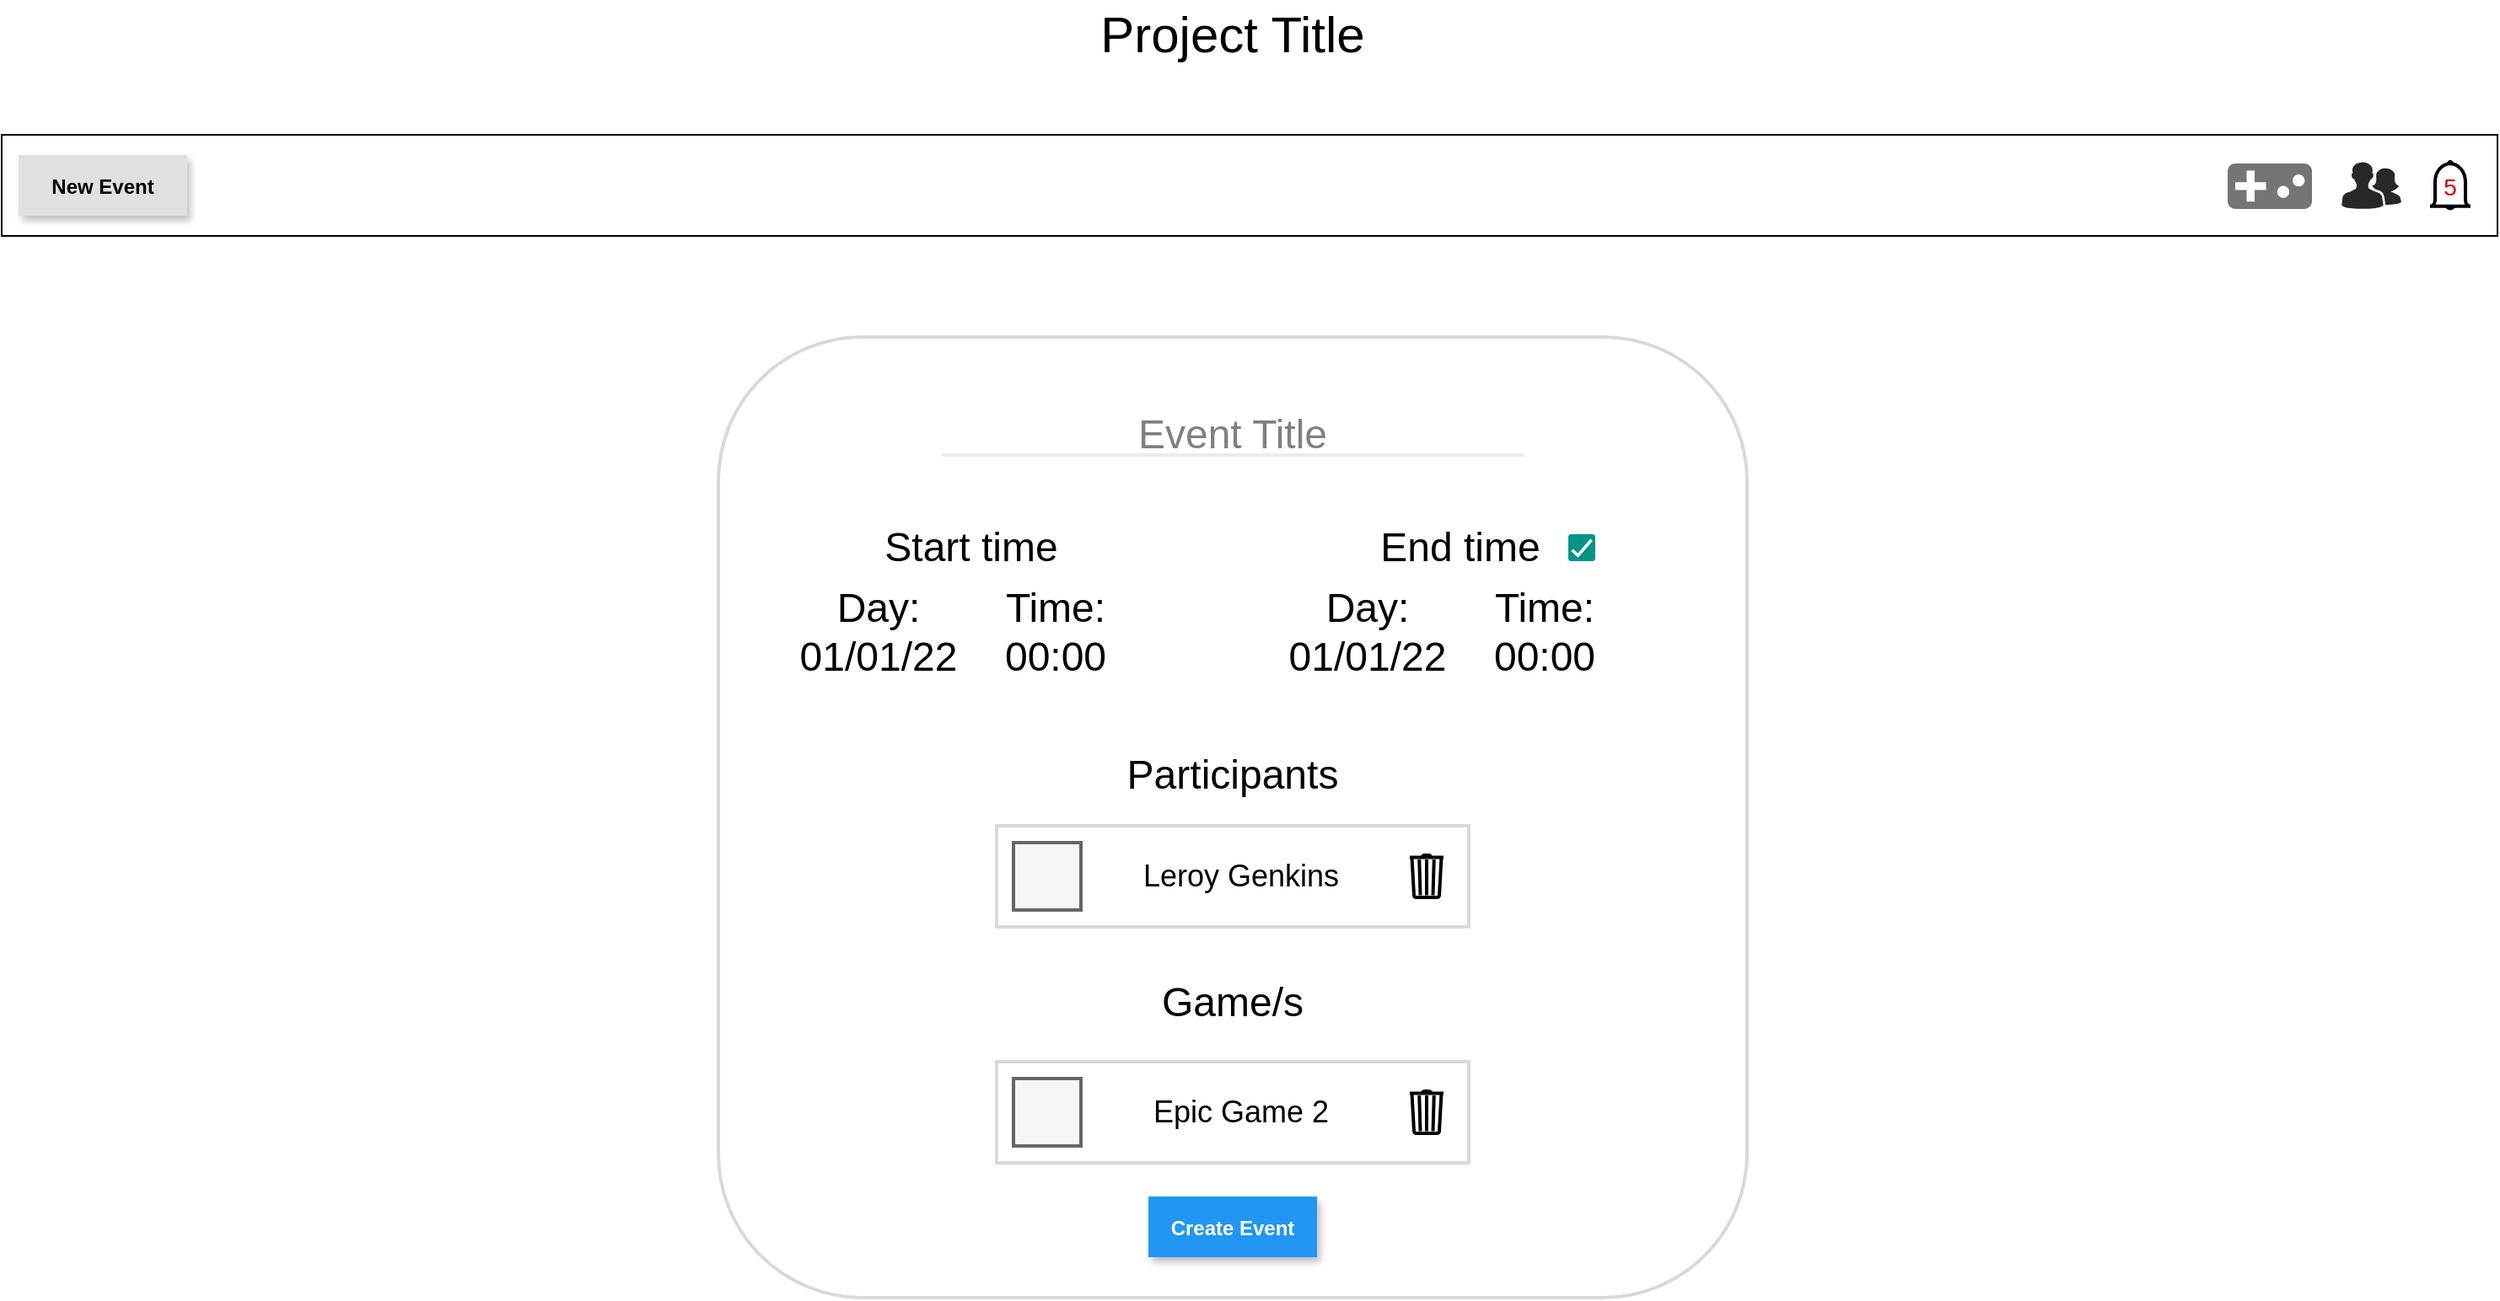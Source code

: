 <mxfile version="20.3.0" type="device"><diagram id="kGERvEn6sCSl06JCzOF0" name="Page-1"><mxGraphModel dx="1038" dy="737" grid="1" gridSize="10" guides="1" tooltips="1" connect="1" arrows="1" fold="1" page="1" pageScale="1" pageWidth="850" pageHeight="1100" math="0" shadow="0"><root><mxCell id="0"/><mxCell id="1" parent="0"/><mxCell id="XMEUiy1k0Q_AvEM_t73S-76" value="" style="rounded=0;whiteSpace=wrap;html=1;" parent="1" vertex="1"><mxGeometry x="120" y="120" width="1480" height="60" as="geometry"/></mxCell><mxCell id="XMEUiy1k0Q_AvEM_t73S-89" value="&lt;font style=&quot;font-size: 30px;&quot;&gt;Project Title&lt;/font&gt;" style="text;html=1;strokeColor=none;fillColor=none;align=center;verticalAlign=middle;whiteSpace=wrap;rounded=0;" parent="1" vertex="1"><mxGeometry x="635" y="40" width="430" height="40" as="geometry"/></mxCell><mxCell id="XMEUiy1k0Q_AvEM_t73S-90" value="" style="html=1;verticalLabelPosition=bottom;align=center;labelBackgroundColor=#ffffff;verticalAlign=top;strokeWidth=2;shadow=0;dashed=0;shape=mxgraph.ios7.icons.bell;fontSize=30;" parent="1" vertex="1"><mxGeometry x="1560" y="136" width="24" height="28" as="geometry"/></mxCell><mxCell id="XMEUiy1k0Q_AvEM_t73S-92" value="&lt;font color=&quot;#cc0000&quot;&gt;5&lt;/font&gt;" style="text;html=1;strokeColor=none;fillColor=none;align=center;verticalAlign=middle;whiteSpace=wrap;rounded=0;fontSize=14;" parent="1" vertex="1"><mxGeometry x="1562" y="136" width="20" height="30" as="geometry"/></mxCell><mxCell id="XMEUiy1k0Q_AvEM_t73S-108" value="" style="verticalLabelPosition=bottom;sketch=0;html=1;fillColor=#282828;strokeColor=none;verticalAlign=top;pointerEvents=1;align=center;shape=mxgraph.cisco_safe.people_places_things_icons.icon2;fontSize=14;fontColor=#000000;" parent="1" vertex="1"><mxGeometry x="1507.59" y="136" width="35.4" height="28" as="geometry"/></mxCell><mxCell id="XMEUiy1k0Q_AvEM_t73S-173" value="" style="rounded=1;whiteSpace=wrap;html=1;shadow=0;glass=0;sketch=0;strokeColor=#D9D9D9;strokeWidth=2;fontSize=24;fontColor=#000000;" parent="1" vertex="1"><mxGeometry x="545" y="240" width="610" height="570" as="geometry"/></mxCell><mxCell id="XMEUiy1k0Q_AvEM_t73S-172" value="" style="group" parent="1" vertex="1" connectable="0"><mxGeometry x="677" y="280" width="346" height="35" as="geometry"/></mxCell><mxCell id="XMEUiy1k0Q_AvEM_t73S-170" value="Event Title" style="text;fontColor=#808080;fontSize=24;verticalAlign=middle;strokeColor=none;fillColor=none;rounded=0;shadow=0;glass=0;sketch=0;align=center;" parent="XMEUiy1k0Q_AvEM_t73S-172" vertex="1"><mxGeometry width="346" height="30" as="geometry"/></mxCell><mxCell id="XMEUiy1k0Q_AvEM_t73S-171" value="" style="dashed=0;shape=line;strokeWidth=2;noLabel=1;strokeColor=#D9D9D9;opacity=50;rounded=0;shadow=0;glass=0;sketch=0;fontSize=16;fontColor=#000000;" parent="XMEUiy1k0Q_AvEM_t73S-172" vertex="1"><mxGeometry y="25" width="346" height="10" as="geometry"/></mxCell><mxCell id="XMEUiy1k0Q_AvEM_t73S-264" value="" style="dashed=0;labelPosition=right;align=left;shape=mxgraph.gmdl.checkbox;strokeColor=none;fillColor=#009587;strokeWidth=2;aspect=fixed;sketch=0;rounded=0;shadow=0;glass=0;fontSize=24;fontColor=#000000;" parent="1" vertex="1"><mxGeometry x="1049" y="357" width="16" height="16" as="geometry"/></mxCell><mxCell id="XMEUiy1k0Q_AvEM_t73S-265" value="End time" style="text;html=1;strokeColor=none;fillColor=none;align=center;verticalAlign=middle;whiteSpace=wrap;rounded=0;shadow=0;glass=0;sketch=0;strokeWidth=2;fontSize=24;fontColor=#000000;" parent="1" vertex="1"><mxGeometry x="930" y="350" width="110" height="30" as="geometry"/></mxCell><mxCell id="XMEUiy1k0Q_AvEM_t73S-266" value="Start time" style="text;html=1;strokeColor=none;fillColor=none;align=center;verticalAlign=middle;whiteSpace=wrap;rounded=0;shadow=0;glass=0;sketch=0;strokeWidth=2;fontSize=24;fontColor=#000000;" parent="1" vertex="1"><mxGeometry x="635" y="350" width="120" height="30" as="geometry"/></mxCell><mxCell id="XMEUiy1k0Q_AvEM_t73S-267" value="Day: 01/01/22" style="text;html=1;strokeColor=none;fillColor=none;align=center;verticalAlign=middle;whiteSpace=wrap;rounded=0;shadow=0;glass=0;sketch=0;strokeWidth=2;fontSize=24;fontColor=#000000;" parent="1" vertex="1"><mxGeometry x="585" y="400" width="110" height="30" as="geometry"/></mxCell><mxCell id="XMEUiy1k0Q_AvEM_t73S-268" value="Time: 00:00" style="text;html=1;strokeColor=none;fillColor=none;align=center;verticalAlign=middle;whiteSpace=wrap;rounded=0;shadow=0;glass=0;sketch=0;strokeWidth=2;fontSize=24;fontColor=#000000;" parent="1" vertex="1"><mxGeometry x="685" y="400" width="120" height="30" as="geometry"/></mxCell><mxCell id="XMEUiy1k0Q_AvEM_t73S-271" value="Day: 01/01/22" style="text;html=1;strokeColor=none;fillColor=none;align=center;verticalAlign=middle;whiteSpace=wrap;rounded=0;shadow=0;glass=0;sketch=0;strokeWidth=2;fontSize=24;fontColor=#000000;" parent="1" vertex="1"><mxGeometry x="875" y="400" width="110" height="30" as="geometry"/></mxCell><mxCell id="XMEUiy1k0Q_AvEM_t73S-272" value="Time: 00:00" style="text;html=1;strokeColor=none;fillColor=none;align=center;verticalAlign=middle;whiteSpace=wrap;rounded=0;shadow=0;glass=0;sketch=0;strokeWidth=2;fontSize=24;fontColor=#000000;" parent="1" vertex="1"><mxGeometry x="975" y="400" width="120" height="30" as="geometry"/></mxCell><mxCell id="XMEUiy1k0Q_AvEM_t73S-273" value="Game/s" style="text;html=1;strokeColor=none;fillColor=none;align=center;verticalAlign=middle;whiteSpace=wrap;rounded=0;shadow=0;glass=0;sketch=0;strokeWidth=2;fontSize=24;fontColor=#000000;" parent="1" vertex="1"><mxGeometry x="820" y="620" width="60" height="30" as="geometry"/></mxCell><mxCell id="XMEUiy1k0Q_AvEM_t73S-274" value="Participants" style="text;html=1;strokeColor=none;fillColor=none;align=center;verticalAlign=middle;whiteSpace=wrap;rounded=0;shadow=0;glass=0;sketch=0;strokeWidth=2;fontSize=24;fontColor=#000000;" parent="1" vertex="1"><mxGeometry x="775" y="480" width="150" height="40" as="geometry"/></mxCell><mxCell id="XMEUiy1k0Q_AvEM_t73S-285" value="" style="group" parent="1" vertex="1" connectable="0"><mxGeometry x="710" y="530" width="280" height="60" as="geometry"/></mxCell><mxCell id="XMEUiy1k0Q_AvEM_t73S-280" value="" style="rounded=0;whiteSpace=wrap;html=1;shadow=0;glass=0;sketch=0;strokeColor=#D9D9D9;strokeWidth=2;fontSize=12;fontColor=#000000;" parent="XMEUiy1k0Q_AvEM_t73S-285" vertex="1"><mxGeometry width="280" height="60" as="geometry"/></mxCell><mxCell id="XMEUiy1k0Q_AvEM_t73S-281" value="" style="rounded=0;whiteSpace=wrap;html=1;shadow=0;glass=0;sketch=0;strokeColor=#666666;strokeWidth=2;fontSize=12;fontColor=#333333;fillColor=#f5f5f5;" parent="XMEUiy1k0Q_AvEM_t73S-285" vertex="1"><mxGeometry x="10" y="10" width="40" height="40" as="geometry"/></mxCell><mxCell id="XMEUiy1k0Q_AvEM_t73S-283" value="&lt;font style=&quot;font-size: 18px;&quot;&gt;Leroy Genkins&lt;/font&gt;" style="text;html=1;strokeColor=none;fillColor=none;align=center;verticalAlign=middle;whiteSpace=wrap;rounded=0;shadow=0;glass=0;sketch=0;strokeWidth=2;fontSize=12;fontColor=#000000;" parent="XMEUiy1k0Q_AvEM_t73S-285" vertex="1"><mxGeometry x="80" y="15" width="130" height="30" as="geometry"/></mxCell><mxCell id="XMEUiy1k0Q_AvEM_t73S-284" value="" style="html=1;verticalLabelPosition=bottom;align=center;labelBackgroundColor=#ffffff;verticalAlign=top;strokeWidth=2;shadow=0;dashed=0;shape=mxgraph.ios7.icons.trashcan;rounded=0;glass=0;sketch=0;fontSize=18;" parent="XMEUiy1k0Q_AvEM_t73S-285" vertex="1"><mxGeometry x="245" y="17.5" width="20" height="25" as="geometry"/></mxCell><mxCell id="XMEUiy1k0Q_AvEM_t73S-286" value="" style="group" parent="1" vertex="1" connectable="0"><mxGeometry x="710" y="670" width="280" height="60" as="geometry"/></mxCell><mxCell id="XMEUiy1k0Q_AvEM_t73S-287" value="" style="rounded=0;whiteSpace=wrap;html=1;shadow=0;glass=0;sketch=0;strokeColor=#D9D9D9;strokeWidth=2;fontSize=12;fontColor=#000000;" parent="XMEUiy1k0Q_AvEM_t73S-286" vertex="1"><mxGeometry width="280" height="60" as="geometry"/></mxCell><mxCell id="XMEUiy1k0Q_AvEM_t73S-288" value="" style="rounded=0;whiteSpace=wrap;html=1;shadow=0;glass=0;sketch=0;strokeColor=#666666;strokeWidth=2;fontSize=12;fontColor=#333333;fillColor=#f5f5f5;" parent="XMEUiy1k0Q_AvEM_t73S-286" vertex="1"><mxGeometry x="10" y="10" width="40" height="40" as="geometry"/></mxCell><mxCell id="XMEUiy1k0Q_AvEM_t73S-289" value="&lt;font style=&quot;font-size: 18px;&quot;&gt;Epic Game 2&lt;/font&gt;" style="text;html=1;strokeColor=none;fillColor=none;align=center;verticalAlign=middle;whiteSpace=wrap;rounded=0;shadow=0;glass=0;sketch=0;strokeWidth=2;fontSize=12;fontColor=#000000;" parent="XMEUiy1k0Q_AvEM_t73S-286" vertex="1"><mxGeometry x="80" y="15" width="130" height="30" as="geometry"/></mxCell><mxCell id="XMEUiy1k0Q_AvEM_t73S-290" value="" style="html=1;verticalLabelPosition=bottom;align=center;labelBackgroundColor=#ffffff;verticalAlign=top;strokeWidth=2;shadow=0;dashed=0;shape=mxgraph.ios7.icons.trashcan;rounded=0;glass=0;sketch=0;fontSize=18;" parent="XMEUiy1k0Q_AvEM_t73S-286" vertex="1"><mxGeometry x="245" y="17.5" width="20" height="25" as="geometry"/></mxCell><mxCell id="XMEUiy1k0Q_AvEM_t73S-292" value="New Event" style="dashed=0;align=center;fontSize=12;shape=rect;fillColor=#e0e0e0;strokeColor=none;fontStyle=1;shadow=1;rounded=0;glass=0;sketch=0;strokeWidth=2;fontColor=#000000;" parent="1" vertex="1"><mxGeometry x="130" y="132" width="100" height="36" as="geometry"/></mxCell><mxCell id="XMEUiy1k0Q_AvEM_t73S-296" value="" style="sketch=0;dashed=0;connectable=0;html=1;fillColor=#757575;strokeColor=none;shape=mxgraph.gcp2.game;part=1;rounded=0;shadow=0;glass=0;strokeWidth=2;fontSize=18;fontColor=#000000;" parent="1" vertex="1"><mxGeometry x="1440" y="137" width="50" height="27" as="geometry"/></mxCell><mxCell id="Ni1QseBdbvVoNm6GX_02-7" value="Create Event" style="dashed=0;align=center;fontSize=12;shape=rect;fillColor=#2196F3;strokeColor=none;fontStyle=1;shadow=1;fontColor=#ffffff;" vertex="1" parent="1"><mxGeometry x="800" y="750" width="100" height="36" as="geometry"/></mxCell></root></mxGraphModel></diagram></mxfile>